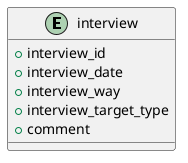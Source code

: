 @startuml

entity "interview"{
    + interview_id
    + interview_date
    + interview_way
    + interview_target_type
    + comment
}

@enduml